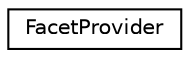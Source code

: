 digraph "Graphical Class Hierarchy"
{
 // LATEX_PDF_SIZE
  edge [fontname="Helvetica",fontsize="10",labelfontname="Helvetica",labelfontsize="10"];
  node [fontname="Helvetica",fontsize="10",shape=record];
  rankdir="LR";
  Node0 [label="FacetProvider",height=0.2,width=0.4,color="black", fillcolor="white", style="filled",URL="$classFacetProvider.html",tooltip=" "];
}
